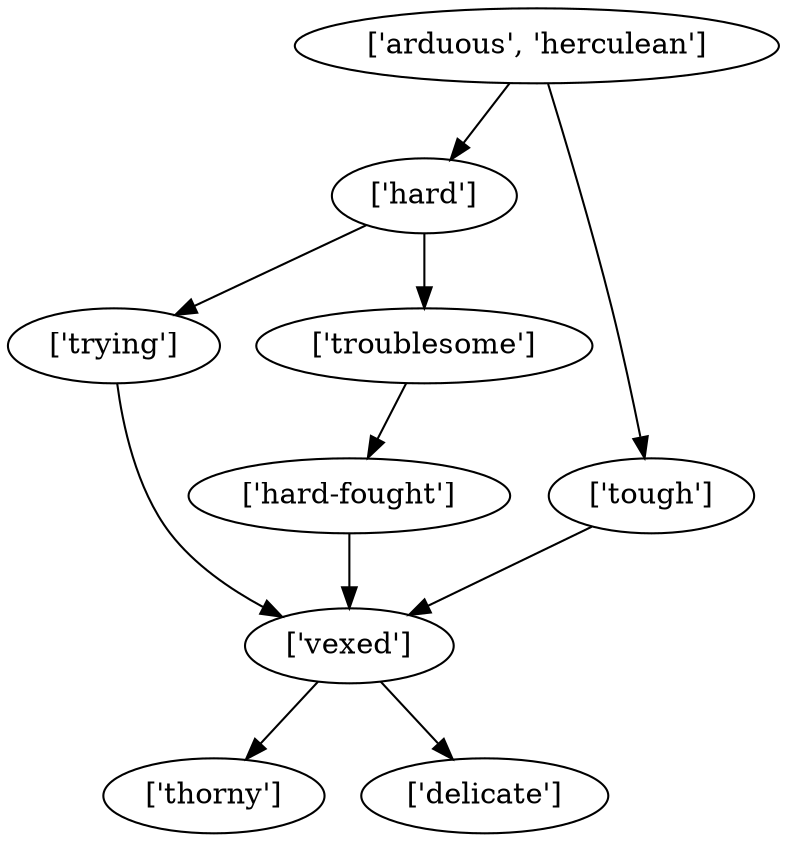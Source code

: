 strict digraph  {
	"['hard']" -> "['trying']";
	"['hard']" -> "['troublesome']";
	"['trying']" -> "['vexed']";
	"['troublesome']" -> "['hard-fought']";
	"['hard-fought']" -> "['vexed']";
	"['vexed']" -> "['thorny']";
	"['vexed']" -> "['delicate']";
	"['arduous', 'herculean']" -> "['hard']";
	"['arduous', 'herculean']" -> "['tough']";
	"['tough']" -> "['vexed']";
}

